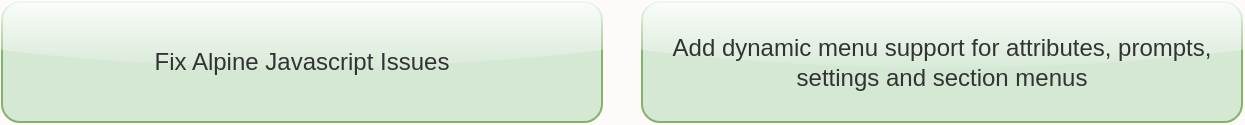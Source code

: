 <mxfile>
  <diagram id="C4t" name="In progress">
    <mxGraphModel dx="0" dy="0" background="#FFFAFA" grid="0" gridSize="10" guides="1" tooltips="1" connect="1" arrows="1" fold="1" page="1" pageScale="1" pageWidth="1169" pageHeight="827" math="0" shadow="0">
      <root>
        <mxCell id="page_root_C4t" parent="C4t"/>
        <mxCell id="node_root_C4t" parent="page_root_C4t"/>
        <mxCell id="C4t-2" value="Fix Alpine Javascript Issues" style="whiteSpace=wrap;html=1;rounded=1;glass=1;fillColor=#d5e8d4;strokeColor=#82b366;fontColor=#333333" vertex="1" parent="node_root_C4t">
          <mxGeometry x="10" y="10" width="300" height="60" as="geometry"/>
        </mxCell>
        <mxCell id="C4t-3" value="Add dynamic menu support for attributes, prompts, settings and section menus" style="whiteSpace=wrap;html=1;rounded=1;glass=1;fillColor=#d5e8d4;strokeColor=#82b366;fontColor=#333333" vertex="1" parent="node_root_C4t">
          <mxGeometry x="330" y="10" width="300" height="60" as="geometry"/>
        </mxCell>
      </root>
    </mxGraphModel>
  </diagram>
  <diagram id="uuM" name="To Do">
    <mxGraphModel dx="0" dy="0" background="#FFFAFA" grid="0" gridSize="10" guides="1" tooltips="1" connect="1" arrows="1" fold="1" page="1" pageScale="1" pageWidth="1169" pageHeight="827" math="0" shadow="0">
      <root>
        <mxCell id="page_root_uuM" parent="uuM"/>
        <mxCell id="node_root_uuM" parent="page_root_uuM"/>
        <mxCell id="uuM-2" value="Visual graph of the workflow" style="whiteSpace=wrap;html=1;rounded=1;glass=1;fillColor=#dae8fc;strokeColor=#6c8ebf;fontColor=#333333" vertex="1" parent="node_root_uuM">
          <mxGeometry x="10" y="10" width="300" height="60" as="geometry"/>
        </mxCell>
        <mxCell id="uuM-3" value="Clicking on sections will show the steps in that section" style="whiteSpace=wrap;html=1;rounded=1;glass=1;fillColor=#dae8fc;strokeColor=#6c8ebf;fontColor=#333333" vertex="1" parent="node_root_uuM">
          <mxGeometry x="330" y="10" width="300" height="60" as="geometry"/>
        </mxCell>
        <mxCell id="uuM-4" value="Clicking on attributes will show all attributes in the workflow" style="whiteSpace=wrap;html=1;rounded=1;glass=1;fillColor=#dae8fc;strokeColor=#6c8ebf;fontColor=#333333" vertex="1" parent="node_root_uuM">
          <mxGeometry x="650" y="10" width="300" height="60" as="geometry"/>
        </mxCell>
        <mxCell id="uuM-5" value="Clicking on prompts will show all prompts in the workflow" style="whiteSpace=wrap;html=1;rounded=1;glass=1;fillColor=#dae8fc;strokeColor=#6c8ebf;fontColor=#333333" vertex="1" parent="node_root_uuM">
          <mxGeometry x="10" y="90" width="300" height="60" as="geometry"/>
        </mxCell>
        <mxCell id="uuM-6" value="Clicking on dashboard will show visual hierarchy of the workflow" style="whiteSpace=wrap;html=1;rounded=1;glass=1;fillColor=#dae8fc;strokeColor=#6c8ebf;fontColor=#333333" vertex="1" parent="node_root_uuM">
          <mxGeometry x="330" y="90" width="300" height="60" as="geometry"/>
        </mxCell>
        <mxCell id="uuM-7" value="Need a runs button" style="whiteSpace=wrap;html=1;rounded=1;glass=1;fillColor=#dae8fc;strokeColor=#6c8ebf;fontColor=#333333" vertex="1" parent="node_root_uuM">
          <mxGeometry x="650" y="90" width="300" height="60" as="geometry"/>
        </mxCell>
        <mxCell id="uuM-8" value="VCode Editor: https://chatgpt.com/c/e09e1367-db5e-4786-b362-db35805b1e20" style="whiteSpace=wrap;html=1;rounded=1;glass=1;fillColor=#dae8fc;strokeColor=#6c8ebf;fontColor=#333333" vertex="1" parent="node_root_uuM">
          <mxGeometry x="10" y="170" width="300" height="60" as="geometry"/>
        </mxCell>
        <mxCell id="uuM-9" value="Report: Simple hierarchy of the workflow" style="whiteSpace=wrap;html=1;rounded=1;glass=1;fillColor=#dae8fc;strokeColor=#6c8ebf;fontColor=#333333" vertex="1" parent="node_root_uuM">
          <mxGeometry x="330" y="170" width="300" height="60" as="geometry"/>
        </mxCell>
        <mxCell id="uuM-10" value="Generator: Agent Framework CrewAI" style="whiteSpace=wrap;html=1;rounded=1;glass=1;fillColor=#dae8fc;strokeColor=#6c8ebf;fontColor=#333333" vertex="1" parent="node_root_uuM">
          <mxGeometry x="650" y="170" width="300" height="60" as="geometry"/>
        </mxCell>
        <mxCell id="uuM-11" value="Generator: Agent Framework Langchain" style="whiteSpace=wrap;html=1;rounded=1;glass=1;fillColor=#dae8fc;strokeColor=#6c8ebf;fontColor=#333333" vertex="1" parent="node_root_uuM">
          <mxGeometry x="10" y="250" width="300" height="60" as="geometry"/>
        </mxCell>
        <mxCell id="uuM-12" value="Generator: Agent Framework Rasa" style="whiteSpace=wrap;html=1;rounded=1;glass=1;fillColor=#dae8fc;strokeColor=#6c8ebf;fontColor=#333333" vertex="1" parent="node_root_uuM">
          <mxGeometry x="330" y="250" width="300" height="60" as="geometry"/>
        </mxCell>
        <mxCell id="uuM-13" value="Generator: Agent Framework Botpress" style="whiteSpace=wrap;html=1;rounded=1;glass=1;fillColor=#dae8fc;strokeColor=#6c8ebf;fontColor=#333333" vertex="1" parent="node_root_uuM">
          <mxGeometry x="650" y="250" width="300" height="60" as="geometry"/>
        </mxCell>
        <mxCell id="uuM-14" value="Generator: Agent Framework Dialogflow" style="whiteSpace=wrap;html=1;rounded=1;glass=1;fillColor=#dae8fc;strokeColor=#6c8ebf;fontColor=#333333" vertex="1" parent="node_root_uuM">
          <mxGeometry x="10" y="330" width="300" height="60" as="geometry"/>
        </mxCell>
        <mxCell id="uuM-15" value="Generator: Agent Framework Microsoft Bot Framework" style="whiteSpace=wrap;html=1;rounded=1;glass=1;fillColor=#dae8fc;strokeColor=#6c8ebf;fontColor=#333333" vertex="1" parent="node_root_uuM">
          <mxGeometry x="330" y="330" width="300" height="60" as="geometry"/>
        </mxCell>
      </root>
    </mxGraphModel>
  </diagram>
  <diagram id="Tjn" name="Done">
    <mxGraphModel dx="0" dy="0" background="#FFFAFA" grid="0" gridSize="10" guides="1" tooltips="1" connect="1" arrows="1" fold="1" page="1" pageScale="1" pageWidth="1169" pageHeight="827" math="0" shadow="0">
      <root>
        <mxCell id="page_root_Tjn" parent="Tjn"/>
        <mxCell id="node_root_Tjn" parent="page_root_Tjn"/>
        <mxCell id="Tjn-2" value="Steps display horizontally" style="whiteSpace=wrap;html=1;rounded=1;glass=1;fillColor=#f8cecc;strokeColor=#b85450;fontColor=#333333" vertex="1" parent="node_root_Tjn">
          <mxGeometry x="10" y="10" width="300" height="60" as="geometry"/>
        </mxCell>
        <mxCell id="Tjn-3" value="Add saved workflow ID and save? to the DSL" style="whiteSpace=wrap;html=1;rounded=1;glass=1;fillColor=#f8cecc;strokeColor=#b85450;fontColor=#333333" vertex="1" parent="node_root_Tjn">
          <mxGeometry x="330" y="10" width="300" height="60" as="geometry"/>
        </mxCell>
        <mxCell id="Tjn-4" value="Prompt set in step DSL will now lookup common prompts" style="whiteSpace=wrap;html=1;rounded=1;glass=1;fillColor=#f8cecc;strokeColor=#b85450;fontColor=#333333" vertex="1" parent="node_root_Tjn">
          <mxGeometry x="650" y="10" width="300" height="60" as="geometry"/>
        </mxCell>
        <mxCell id="Tjn-5" value="Create tests for Agent Data Builder and hook up to save YAML/JSON" style="whiteSpace=wrap;html=1;rounded=1;glass=1;fillColor=#f8cecc;strokeColor=#b85450;fontColor=#333333" vertex="1" parent="node_root_Tjn">
          <mxGeometry x="10" y="90" width="300" height="60" as="geometry"/>
        </mxCell>
        <mxCell id="Tjn-6" value="Settings need to persist in the settings or workflow table" style="whiteSpace=wrap;html=1;rounded=1;glass=1;fillColor=#f8cecc;strokeColor=#b85450;fontColor=#333333" vertex="1" parent="node_root_Tjn">
          <mxGeometry x="330" y="90" width="300" height="60" as="geometry"/>
        </mxCell>
        <mxCell id="Tjn-7" value="Add add title name &amp; description support to Agent Data Builder" style="whiteSpace=wrap;html=1;rounded=1;glass=1;fillColor=#f8cecc;strokeColor=#b85450;fontColor=#333333" vertex="1" parent="node_root_Tjn">
          <mxGeometry x="650" y="90" width="300" height="60" as="geometry"/>
        </mxCell>
        <mxCell id="Tjn-8" value="Add fluent method access to all DSLs" style="whiteSpace=wrap;html=1;rounded=1;glass=1;fillColor=#f8cecc;strokeColor=#b85450;fontColor=#333333" vertex="1" parent="node_root_Tjn">
          <mxGeometry x="10" y="170" width="300" height="60" as="geometry"/>
        </mxCell>
        <mxCell id="Tjn-9" value="Generate DSL for an Agent Architecture workflow" style="whiteSpace=wrap;html=1;rounded=1;glass=1;fillColor=#f8cecc;strokeColor=#b85450;fontColor=#333333" vertex="1" parent="node_root_Tjn">
          <mxGeometry x="330" y="170" width="300" height="60" as="geometry"/>
        </mxCell>
        <mxCell id="Tjn-10" value="Attributes are auto created when used in a step, but not preconfigured" style="whiteSpace=wrap;html=1;rounded=1;glass=1;fillColor=#f8cecc;strokeColor=#b85450;fontColor=#333333" vertex="1" parent="node_root_Tjn">
          <mxGeometry x="650" y="170" width="300" height="60" as="geometry"/>
        </mxCell>
        <mxCell id="Tjn-11" value="Add support for project plan" style="whiteSpace=wrap;html=1;rounded=1;glass=1;fillColor=#f8cecc;strokeColor=#b85450;fontColor=#333333" vertex="1" parent="node_root_Tjn">
          <mxGeometry x="10" y="250" width="300" height="60" as="geometry"/>
        </mxCell>
        <mxCell id="Tjn-12" value="Fix the DB issue introduced via DSL refactor" style="whiteSpace=wrap;html=1;rounded=1;glass=1;fillColor=#f8cecc;strokeColor=#b85450;fontColor=#333333" vertex="1" parent="node_root_Tjn">
          <mxGeometry x="330" y="250" width="300" height="60" as="geometry"/>
        </mxCell>
      </root>
    </mxGraphModel>
  </diagram>
</mxfile>